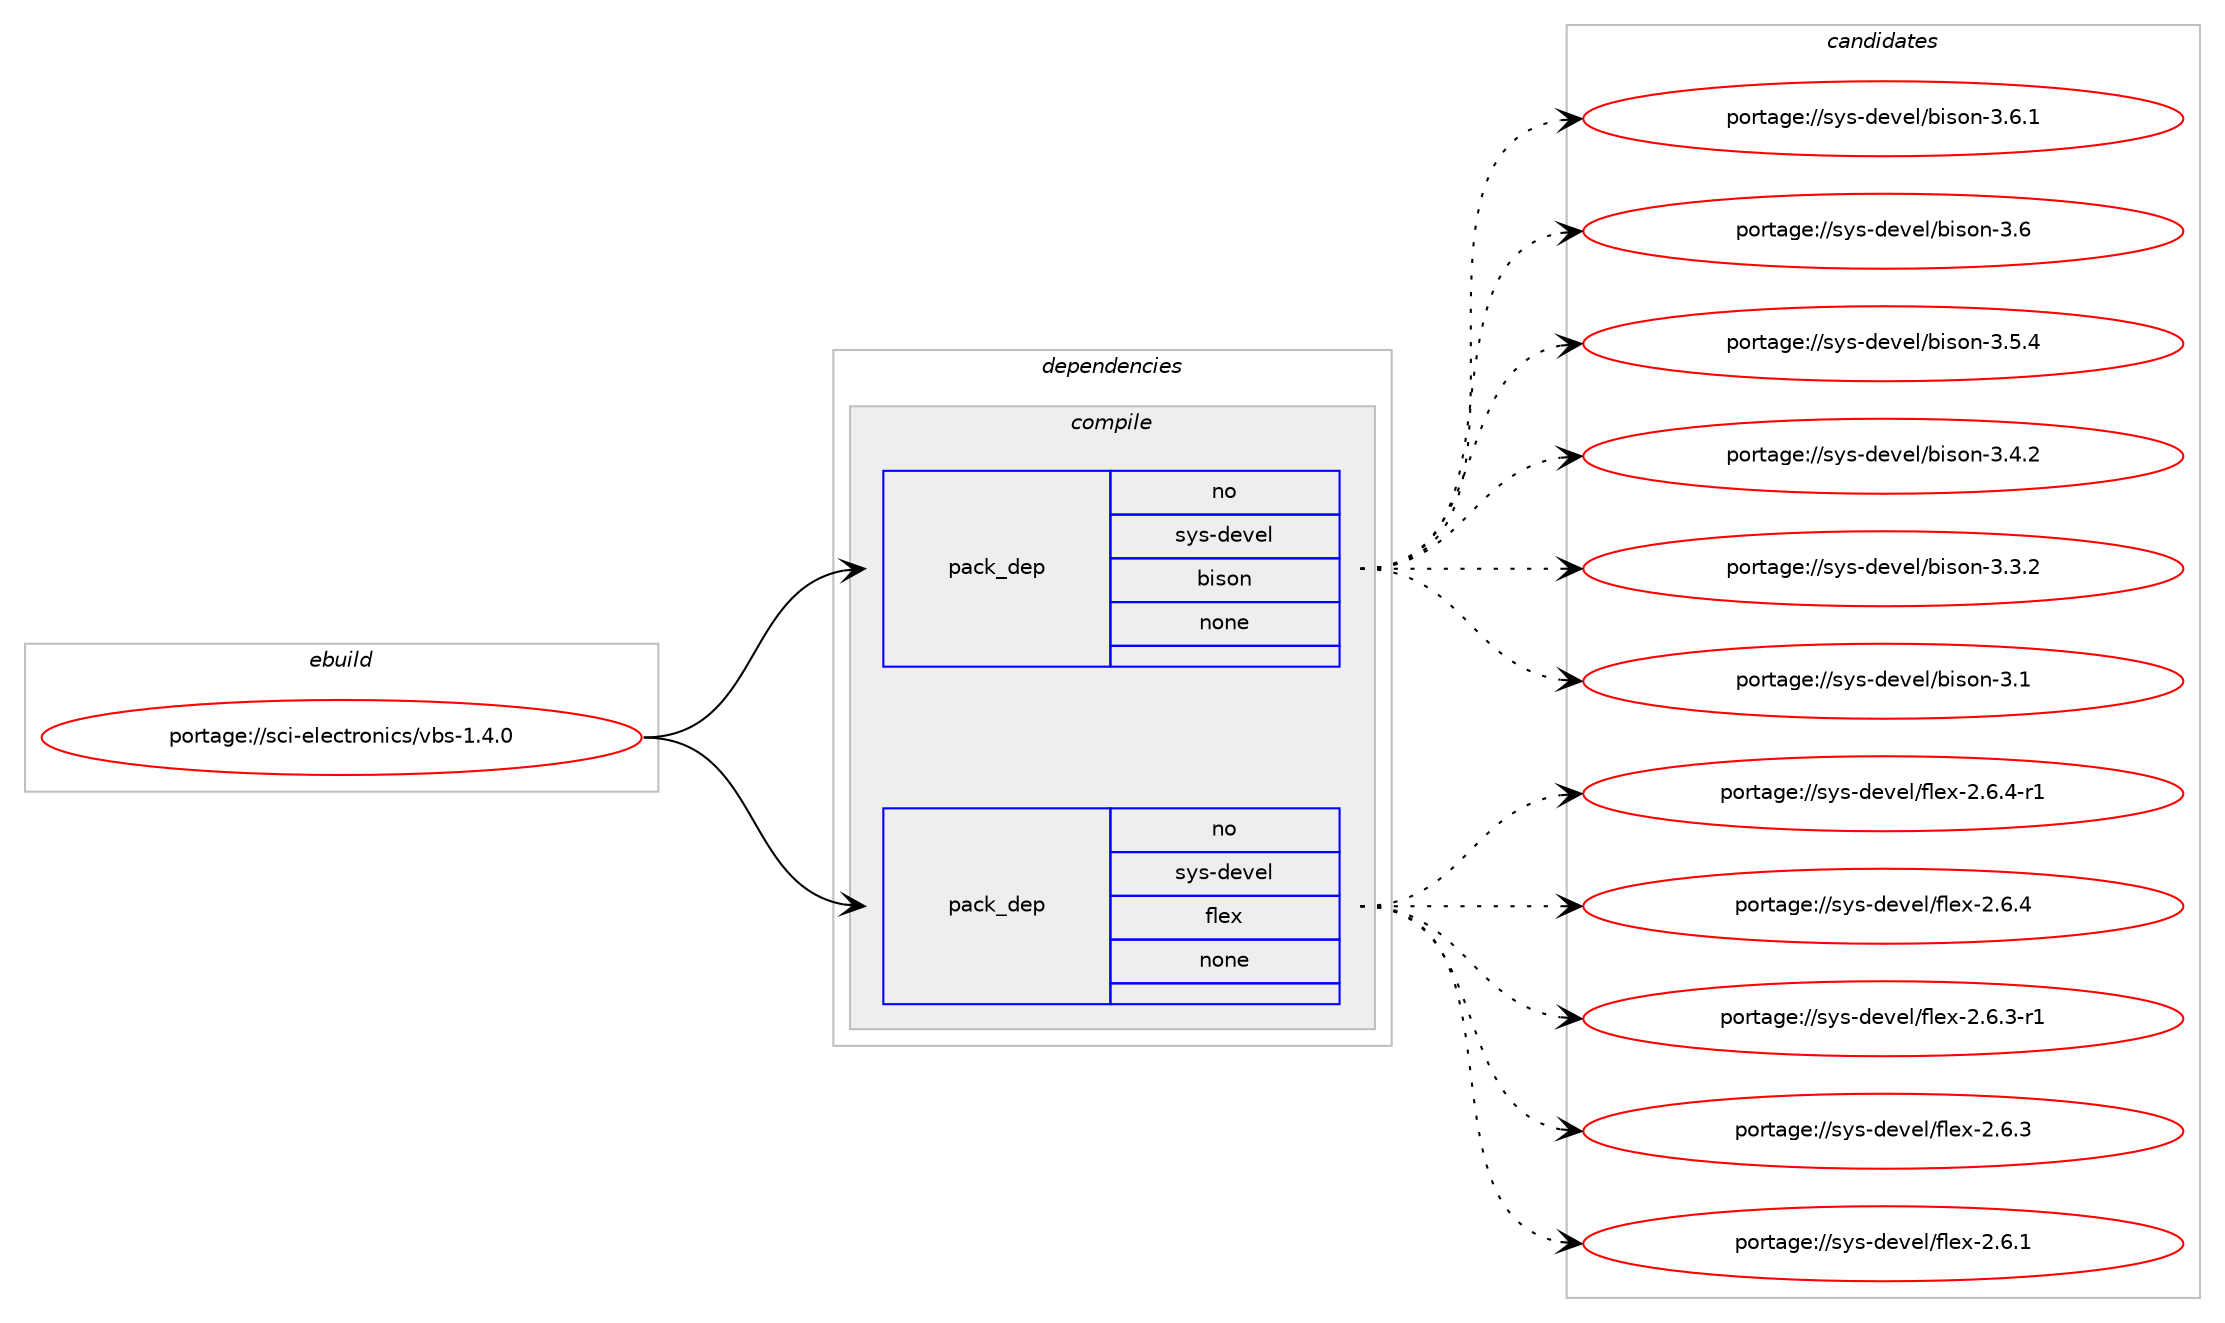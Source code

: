 digraph prolog {

# *************
# Graph options
# *************

newrank=true;
concentrate=true;
compound=true;
graph [rankdir=LR,fontname=Helvetica,fontsize=10,ranksep=1.5];#, ranksep=2.5, nodesep=0.2];
edge  [arrowhead=vee];
node  [fontname=Helvetica,fontsize=10];

# **********
# The ebuild
# **********

subgraph cluster_leftcol {
color=gray;
rank=same;
label=<<i>ebuild</i>>;
id [label="portage://sci-electronics/vbs-1.4.0", color=red, width=4, href="../sci-electronics/vbs-1.4.0.svg"];
}

# ****************
# The dependencies
# ****************

subgraph cluster_midcol {
color=gray;
label=<<i>dependencies</i>>;
subgraph cluster_compile {
fillcolor="#eeeeee";
style=filled;
label=<<i>compile</i>>;
subgraph pack7890 {
dependency9853 [label=<<TABLE BORDER="0" CELLBORDER="1" CELLSPACING="0" CELLPADDING="4" WIDTH="220"><TR><TD ROWSPAN="6" CELLPADDING="30">pack_dep</TD></TR><TR><TD WIDTH="110">no</TD></TR><TR><TD>sys-devel</TD></TR><TR><TD>bison</TD></TR><TR><TD>none</TD></TR><TR><TD></TD></TR></TABLE>>, shape=none, color=blue];
}
id:e -> dependency9853:w [weight=20,style="solid",arrowhead="vee"];
subgraph pack7891 {
dependency9854 [label=<<TABLE BORDER="0" CELLBORDER="1" CELLSPACING="0" CELLPADDING="4" WIDTH="220"><TR><TD ROWSPAN="6" CELLPADDING="30">pack_dep</TD></TR><TR><TD WIDTH="110">no</TD></TR><TR><TD>sys-devel</TD></TR><TR><TD>flex</TD></TR><TR><TD>none</TD></TR><TR><TD></TD></TR></TABLE>>, shape=none, color=blue];
}
id:e -> dependency9854:w [weight=20,style="solid",arrowhead="vee"];
}
subgraph cluster_compileandrun {
fillcolor="#eeeeee";
style=filled;
label=<<i>compile and run</i>>;
}
subgraph cluster_run {
fillcolor="#eeeeee";
style=filled;
label=<<i>run</i>>;
}
}

# **************
# The candidates
# **************

subgraph cluster_choices {
rank=same;
color=gray;
label=<<i>candidates</i>>;

subgraph choice7890 {
color=black;
nodesep=1;
choice115121115451001011181011084798105115111110455146544649 [label="portage://sys-devel/bison-3.6.1", color=red, width=4,href="../sys-devel/bison-3.6.1.svg"];
choice11512111545100101118101108479810511511111045514654 [label="portage://sys-devel/bison-3.6", color=red, width=4,href="../sys-devel/bison-3.6.svg"];
choice115121115451001011181011084798105115111110455146534652 [label="portage://sys-devel/bison-3.5.4", color=red, width=4,href="../sys-devel/bison-3.5.4.svg"];
choice115121115451001011181011084798105115111110455146524650 [label="portage://sys-devel/bison-3.4.2", color=red, width=4,href="../sys-devel/bison-3.4.2.svg"];
choice115121115451001011181011084798105115111110455146514650 [label="portage://sys-devel/bison-3.3.2", color=red, width=4,href="../sys-devel/bison-3.3.2.svg"];
choice11512111545100101118101108479810511511111045514649 [label="portage://sys-devel/bison-3.1", color=red, width=4,href="../sys-devel/bison-3.1.svg"];
dependency9853:e -> choice115121115451001011181011084798105115111110455146544649:w [style=dotted,weight="100"];
dependency9853:e -> choice11512111545100101118101108479810511511111045514654:w [style=dotted,weight="100"];
dependency9853:e -> choice115121115451001011181011084798105115111110455146534652:w [style=dotted,weight="100"];
dependency9853:e -> choice115121115451001011181011084798105115111110455146524650:w [style=dotted,weight="100"];
dependency9853:e -> choice115121115451001011181011084798105115111110455146514650:w [style=dotted,weight="100"];
dependency9853:e -> choice11512111545100101118101108479810511511111045514649:w [style=dotted,weight="100"];
}
subgraph choice7891 {
color=black;
nodesep=1;
choice11512111545100101118101108471021081011204550465446524511449 [label="portage://sys-devel/flex-2.6.4-r1", color=red, width=4,href="../sys-devel/flex-2.6.4-r1.svg"];
choice1151211154510010111810110847102108101120455046544652 [label="portage://sys-devel/flex-2.6.4", color=red, width=4,href="../sys-devel/flex-2.6.4.svg"];
choice11512111545100101118101108471021081011204550465446514511449 [label="portage://sys-devel/flex-2.6.3-r1", color=red, width=4,href="../sys-devel/flex-2.6.3-r1.svg"];
choice1151211154510010111810110847102108101120455046544651 [label="portage://sys-devel/flex-2.6.3", color=red, width=4,href="../sys-devel/flex-2.6.3.svg"];
choice1151211154510010111810110847102108101120455046544649 [label="portage://sys-devel/flex-2.6.1", color=red, width=4,href="../sys-devel/flex-2.6.1.svg"];
dependency9854:e -> choice11512111545100101118101108471021081011204550465446524511449:w [style=dotted,weight="100"];
dependency9854:e -> choice1151211154510010111810110847102108101120455046544652:w [style=dotted,weight="100"];
dependency9854:e -> choice11512111545100101118101108471021081011204550465446514511449:w [style=dotted,weight="100"];
dependency9854:e -> choice1151211154510010111810110847102108101120455046544651:w [style=dotted,weight="100"];
dependency9854:e -> choice1151211154510010111810110847102108101120455046544649:w [style=dotted,weight="100"];
}
}

}

